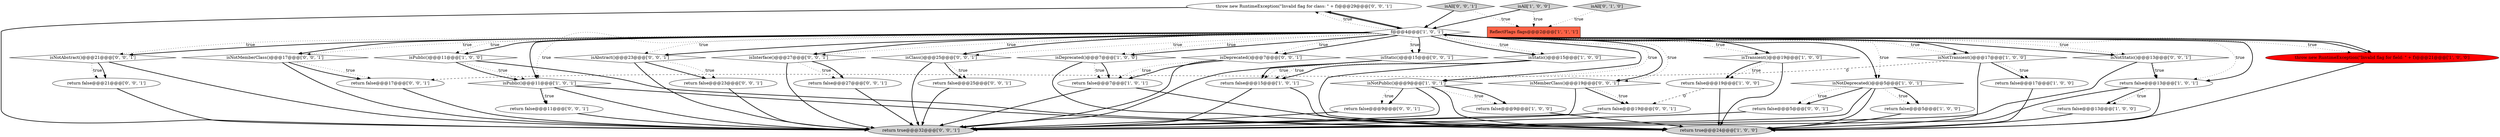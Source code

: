 digraph {
22 [style = filled, label = "isDeprecated()@@@7@@@['0', '0', '1']", fillcolor = white, shape = diamond image = "AAA0AAABBB3BBB"];
36 [style = filled, label = "throw new RuntimeException(\"Invalid flag for class: \" + f)@@@29@@@['0', '0', '1']", fillcolor = white, shape = ellipse image = "AAA0AAABBB3BBB"];
14 [style = filled, label = "return false@@@7@@@['1', '0', '1']", fillcolor = white, shape = ellipse image = "AAA0AAABBB1BBB"];
4 [style = filled, label = "return false@@@9@@@['1', '0', '0']", fillcolor = white, shape = ellipse image = "AAA0AAABBB1BBB"];
23 [style = filled, label = "return false@@@11@@@['0', '0', '1']", fillcolor = white, shape = ellipse image = "AAA0AAABBB3BBB"];
18 [style = filled, label = "return true@@@24@@@['1', '0', '0']", fillcolor = lightgray, shape = ellipse image = "AAA0AAABBB1BBB"];
30 [style = filled, label = "return false@@@23@@@['0', '0', '1']", fillcolor = white, shape = ellipse image = "AAA0AAABBB3BBB"];
3 [style = filled, label = "return false@@@13@@@['1', '0', '0']", fillcolor = white, shape = ellipse image = "AAA0AAABBB1BBB"];
0 [style = filled, label = "ReflectFlags flags@@@2@@@['1', '1', '1']", fillcolor = tomato, shape = box image = "AAA0AAABBB1BBB"];
6 [style = filled, label = "return false@@@19@@@['1', '0', '0']", fillcolor = white, shape = ellipse image = "AAA0AAABBB1BBB"];
28 [style = filled, label = "isClass()@@@25@@@['0', '0', '1']", fillcolor = white, shape = diamond image = "AAA0AAABBB3BBB"];
38 [style = filled, label = "isNotAbstract()@@@21@@@['0', '0', '1']", fillcolor = white, shape = diamond image = "AAA0AAABBB3BBB"];
19 [style = filled, label = "return false@@@15@@@['1', '0', '1']", fillcolor = white, shape = ellipse image = "AAA0AAABBB1BBB"];
17 [style = filled, label = "return false@@@5@@@['1', '0', '0']", fillcolor = white, shape = ellipse image = "AAA0AAABBB1BBB"];
42 [style = filled, label = "return false@@@17@@@['0', '0', '1']", fillcolor = white, shape = ellipse image = "AAA0AAABBB3BBB"];
27 [style = filled, label = "return false@@@9@@@['0', '0', '1']", fillcolor = white, shape = ellipse image = "AAA0AAABBB3BBB"];
13 [style = filled, label = "isAll['1', '0', '0']", fillcolor = lightgray, shape = diamond image = "AAA0AAABBB1BBB"];
12 [style = filled, label = "f@@@4@@@['1', '0', '1']", fillcolor = white, shape = diamond image = "AAA0AAABBB1BBB"];
34 [style = filled, label = "return false@@@19@@@['0', '0', '1']", fillcolor = white, shape = ellipse image = "AAA0AAABBB3BBB"];
35 [style = filled, label = "isStatic()@@@15@@@['0', '0', '1']", fillcolor = white, shape = diamond image = "AAA0AAABBB3BBB"];
21 [style = filled, label = "isAll['0', '1', '0']", fillcolor = lightgray, shape = diamond image = "AAA0AAABBB2BBB"];
9 [style = filled, label = "isPublic()@@@11@@@['1', '0', '1']", fillcolor = white, shape = diamond image = "AAA0AAABBB1BBB"];
31 [style = filled, label = "return false@@@27@@@['0', '0', '1']", fillcolor = white, shape = ellipse image = "AAA0AAABBB3BBB"];
32 [style = filled, label = "isAbstract()@@@23@@@['0', '0', '1']", fillcolor = white, shape = diamond image = "AAA0AAABBB3BBB"];
29 [style = filled, label = "isAll['0', '0', '1']", fillcolor = lightgray, shape = diamond image = "AAA0AAABBB3BBB"];
7 [style = filled, label = "return false@@@13@@@['1', '0', '1']", fillcolor = white, shape = ellipse image = "AAA0AAABBB1BBB"];
8 [style = filled, label = "isPublic()@@@11@@@['1', '0', '0']", fillcolor = white, shape = diamond image = "AAA0AAABBB1BBB"];
20 [style = filled, label = "isNotDeprecated()@@@5@@@['1', '0', '1']", fillcolor = white, shape = diamond image = "AAA0AAABBB1BBB"];
25 [style = filled, label = "isNotMemberClass()@@@17@@@['0', '0', '1']", fillcolor = white, shape = diamond image = "AAA0AAABBB3BBB"];
37 [style = filled, label = "return false@@@5@@@['0', '0', '1']", fillcolor = white, shape = ellipse image = "AAA0AAABBB3BBB"];
39 [style = filled, label = "return false@@@21@@@['0', '0', '1']", fillcolor = white, shape = ellipse image = "AAA0AAABBB3BBB"];
1 [style = filled, label = "throw new RuntimeException(\"Invalid flag for field: \" + f)@@@21@@@['1', '0', '0']", fillcolor = red, shape = ellipse image = "AAA1AAABBB1BBB"];
26 [style = filled, label = "isNotStatic()@@@13@@@['0', '0', '1']", fillcolor = white, shape = diamond image = "AAA0AAABBB3BBB"];
2 [style = filled, label = "isTransient()@@@19@@@['1', '0', '0']", fillcolor = white, shape = diamond image = "AAA0AAABBB1BBB"];
5 [style = filled, label = "return false@@@17@@@['1', '0', '0']", fillcolor = white, shape = ellipse image = "AAA0AAABBB1BBB"];
15 [style = filled, label = "isStatic()@@@15@@@['1', '0', '0']", fillcolor = white, shape = diamond image = "AAA0AAABBB1BBB"];
33 [style = filled, label = "return false@@@25@@@['0', '0', '1']", fillcolor = white, shape = ellipse image = "AAA0AAABBB3BBB"];
40 [style = filled, label = "isInterface()@@@27@@@['0', '0', '1']", fillcolor = white, shape = diamond image = "AAA0AAABBB3BBB"];
41 [style = filled, label = "return true@@@32@@@['0', '0', '1']", fillcolor = lightgray, shape = ellipse image = "AAA0AAABBB3BBB"];
16 [style = filled, label = "isNotPublic()@@@9@@@['1', '0', '1']", fillcolor = white, shape = diamond image = "AAA0AAABBB1BBB"];
11 [style = filled, label = "isDeprecated()@@@7@@@['1', '0', '0']", fillcolor = white, shape = diamond image = "AAA0AAABBB1BBB"];
10 [style = filled, label = "isNotTransient()@@@17@@@['1', '0', '0']", fillcolor = white, shape = diamond image = "AAA0AAABBB1BBB"];
24 [style = filled, label = "isMemberClass()@@@19@@@['0', '0', '1']", fillcolor = white, shape = diamond image = "AAA0AAABBB3BBB"];
42->41 [style = bold, label=""];
12->40 [style = dotted, label="true"];
11->14 [style = bold, label=""];
12->8 [style = dotted, label="true"];
2->6 [style = bold, label=""];
35->41 [style = bold, label=""];
38->39 [style = dotted, label="true"];
12->15 [style = dotted, label="true"];
40->31 [style = dotted, label="true"];
24->34 [style = bold, label=""];
35->19 [style = dotted, label="true"];
38->41 [style = bold, label=""];
6->34 [style = dashed, label="0"];
36->12 [style = bold, label=""];
12->9 [style = bold, label=""];
38->39 [style = bold, label=""];
12->7 [style = bold, label=""];
12->35 [style = dotted, label="true"];
22->14 [style = dotted, label="true"];
3->18 [style = bold, label=""];
16->41 [style = bold, label=""];
12->40 [style = bold, label=""];
12->2 [style = bold, label=""];
12->10 [style = bold, label=""];
12->38 [style = bold, label=""];
12->20 [style = dotted, label="true"];
32->30 [style = dotted, label="true"];
20->37 [style = bold, label=""];
1->12 [style = bold, label=""];
40->31 [style = bold, label=""];
12->22 [style = bold, label=""];
19->18 [style = bold, label=""];
30->41 [style = bold, label=""];
12->28 [style = bold, label=""];
26->7 [style = bold, label=""];
36->41 [style = bold, label=""];
8->18 [style = bold, label=""];
21->0 [style = dotted, label="true"];
12->2 [style = dotted, label="true"];
11->14 [style = dotted, label="true"];
12->11 [style = bold, label=""];
22->41 [style = bold, label=""];
2->18 [style = bold, label=""];
33->41 [style = bold, label=""];
4->18 [style = bold, label=""];
12->35 [style = bold, label=""];
16->4 [style = dotted, label="true"];
12->1 [style = bold, label=""];
11->18 [style = bold, label=""];
12->11 [style = dotted, label="true"];
20->18 [style = bold, label=""];
12->22 [style = dotted, label="true"];
20->41 [style = bold, label=""];
13->12 [style = bold, label=""];
12->32 [style = dotted, label="true"];
12->10 [style = dotted, label="true"];
25->42 [style = dotted, label="true"];
19->41 [style = bold, label=""];
13->0 [style = dotted, label="true"];
24->34 [style = dotted, label="true"];
31->41 [style = bold, label=""];
39->41 [style = bold, label=""];
14->18 [style = bold, label=""];
22->14 [style = bold, label=""];
12->7 [style = dotted, label="true"];
12->25 [style = dotted, label="true"];
26->7 [style = dotted, label="true"];
29->0 [style = dotted, label="true"];
10->18 [style = bold, label=""];
16->18 [style = bold, label=""];
16->27 [style = bold, label=""];
20->17 [style = dotted, label="true"];
6->18 [style = bold, label=""];
25->41 [style = bold, label=""];
37->41 [style = bold, label=""];
12->36 [style = dotted, label="true"];
12->36 [style = bold, label=""];
12->32 [style = bold, label=""];
12->20 [style = bold, label=""];
5->18 [style = bold, label=""];
12->24 [style = bold, label=""];
23->41 [style = bold, label=""];
15->19 [style = bold, label=""];
32->30 [style = bold, label=""];
24->41 [style = bold, label=""];
28->41 [style = bold, label=""];
12->26 [style = dotted, label="true"];
26->41 [style = bold, label=""];
20->37 [style = dotted, label="true"];
9->18 [style = bold, label=""];
10->5 [style = bold, label=""];
2->6 [style = dotted, label="true"];
9->23 [style = dotted, label="true"];
12->8 [style = bold, label=""];
12->24 [style = dotted, label="true"];
7->18 [style = bold, label=""];
25->42 [style = bold, label=""];
16->27 [style = dotted, label="true"];
7->41 [style = bold, label=""];
32->41 [style = bold, label=""];
8->9 [style = dotted, label="true"];
16->4 [style = bold, label=""];
14->41 [style = bold, label=""];
20->17 [style = bold, label=""];
28->33 [style = dotted, label="true"];
12->15 [style = bold, label=""];
35->19 [style = bold, label=""];
12->1 [style = dotted, label="true"];
1->18 [style = bold, label=""];
12->16 [style = bold, label=""];
12->26 [style = bold, label=""];
34->41 [style = bold, label=""];
12->38 [style = dotted, label="true"];
10->42 [style = dashed, label="0"];
10->5 [style = dotted, label="true"];
15->18 [style = bold, label=""];
7->3 [style = bold, label=""];
12->28 [style = dotted, label="true"];
9->41 [style = bold, label=""];
9->23 [style = bold, label=""];
29->12 [style = bold, label=""];
28->33 [style = bold, label=""];
12->16 [style = dotted, label="true"];
7->3 [style = dotted, label="true"];
15->19 [style = dotted, label="true"];
12->25 [style = bold, label=""];
27->41 [style = bold, label=""];
40->41 [style = bold, label=""];
8->9 [style = bold, label=""];
17->18 [style = bold, label=""];
12->9 [style = dotted, label="true"];
}
